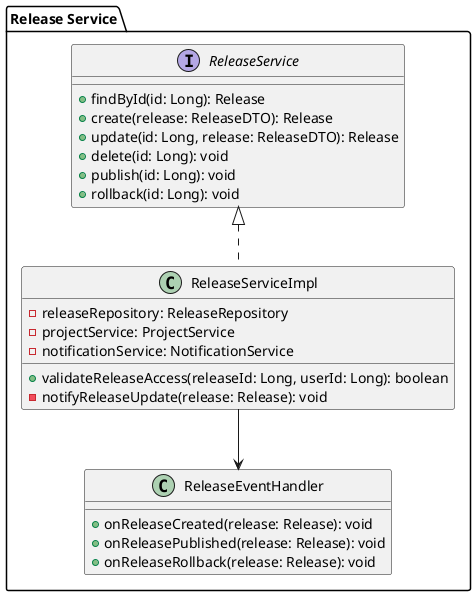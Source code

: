 @startuml
package "Release Service" {
  interface ReleaseService {
    +findById(id: Long): Release
    +create(release: ReleaseDTO): Release
    +update(id: Long, release: ReleaseDTO): Release
    +delete(id: Long): void
    +publish(id: Long): void
    +rollback(id: Long): void
  }

  class ReleaseServiceImpl {
    -releaseRepository: ReleaseRepository
    -projectService: ProjectService
    -notificationService: NotificationService
    +validateReleaseAccess(releaseId: Long, userId: Long): boolean
    -notifyReleaseUpdate(release: Release): void
  }

  class ReleaseEventHandler {
    +onReleaseCreated(release: Release): void
    +onReleasePublished(release: Release): void
    +onReleaseRollback(release: Release): void
  }

  ReleaseService <|.. ReleaseServiceImpl
  ReleaseServiceImpl --> ReleaseEventHandler
}
@enduml 